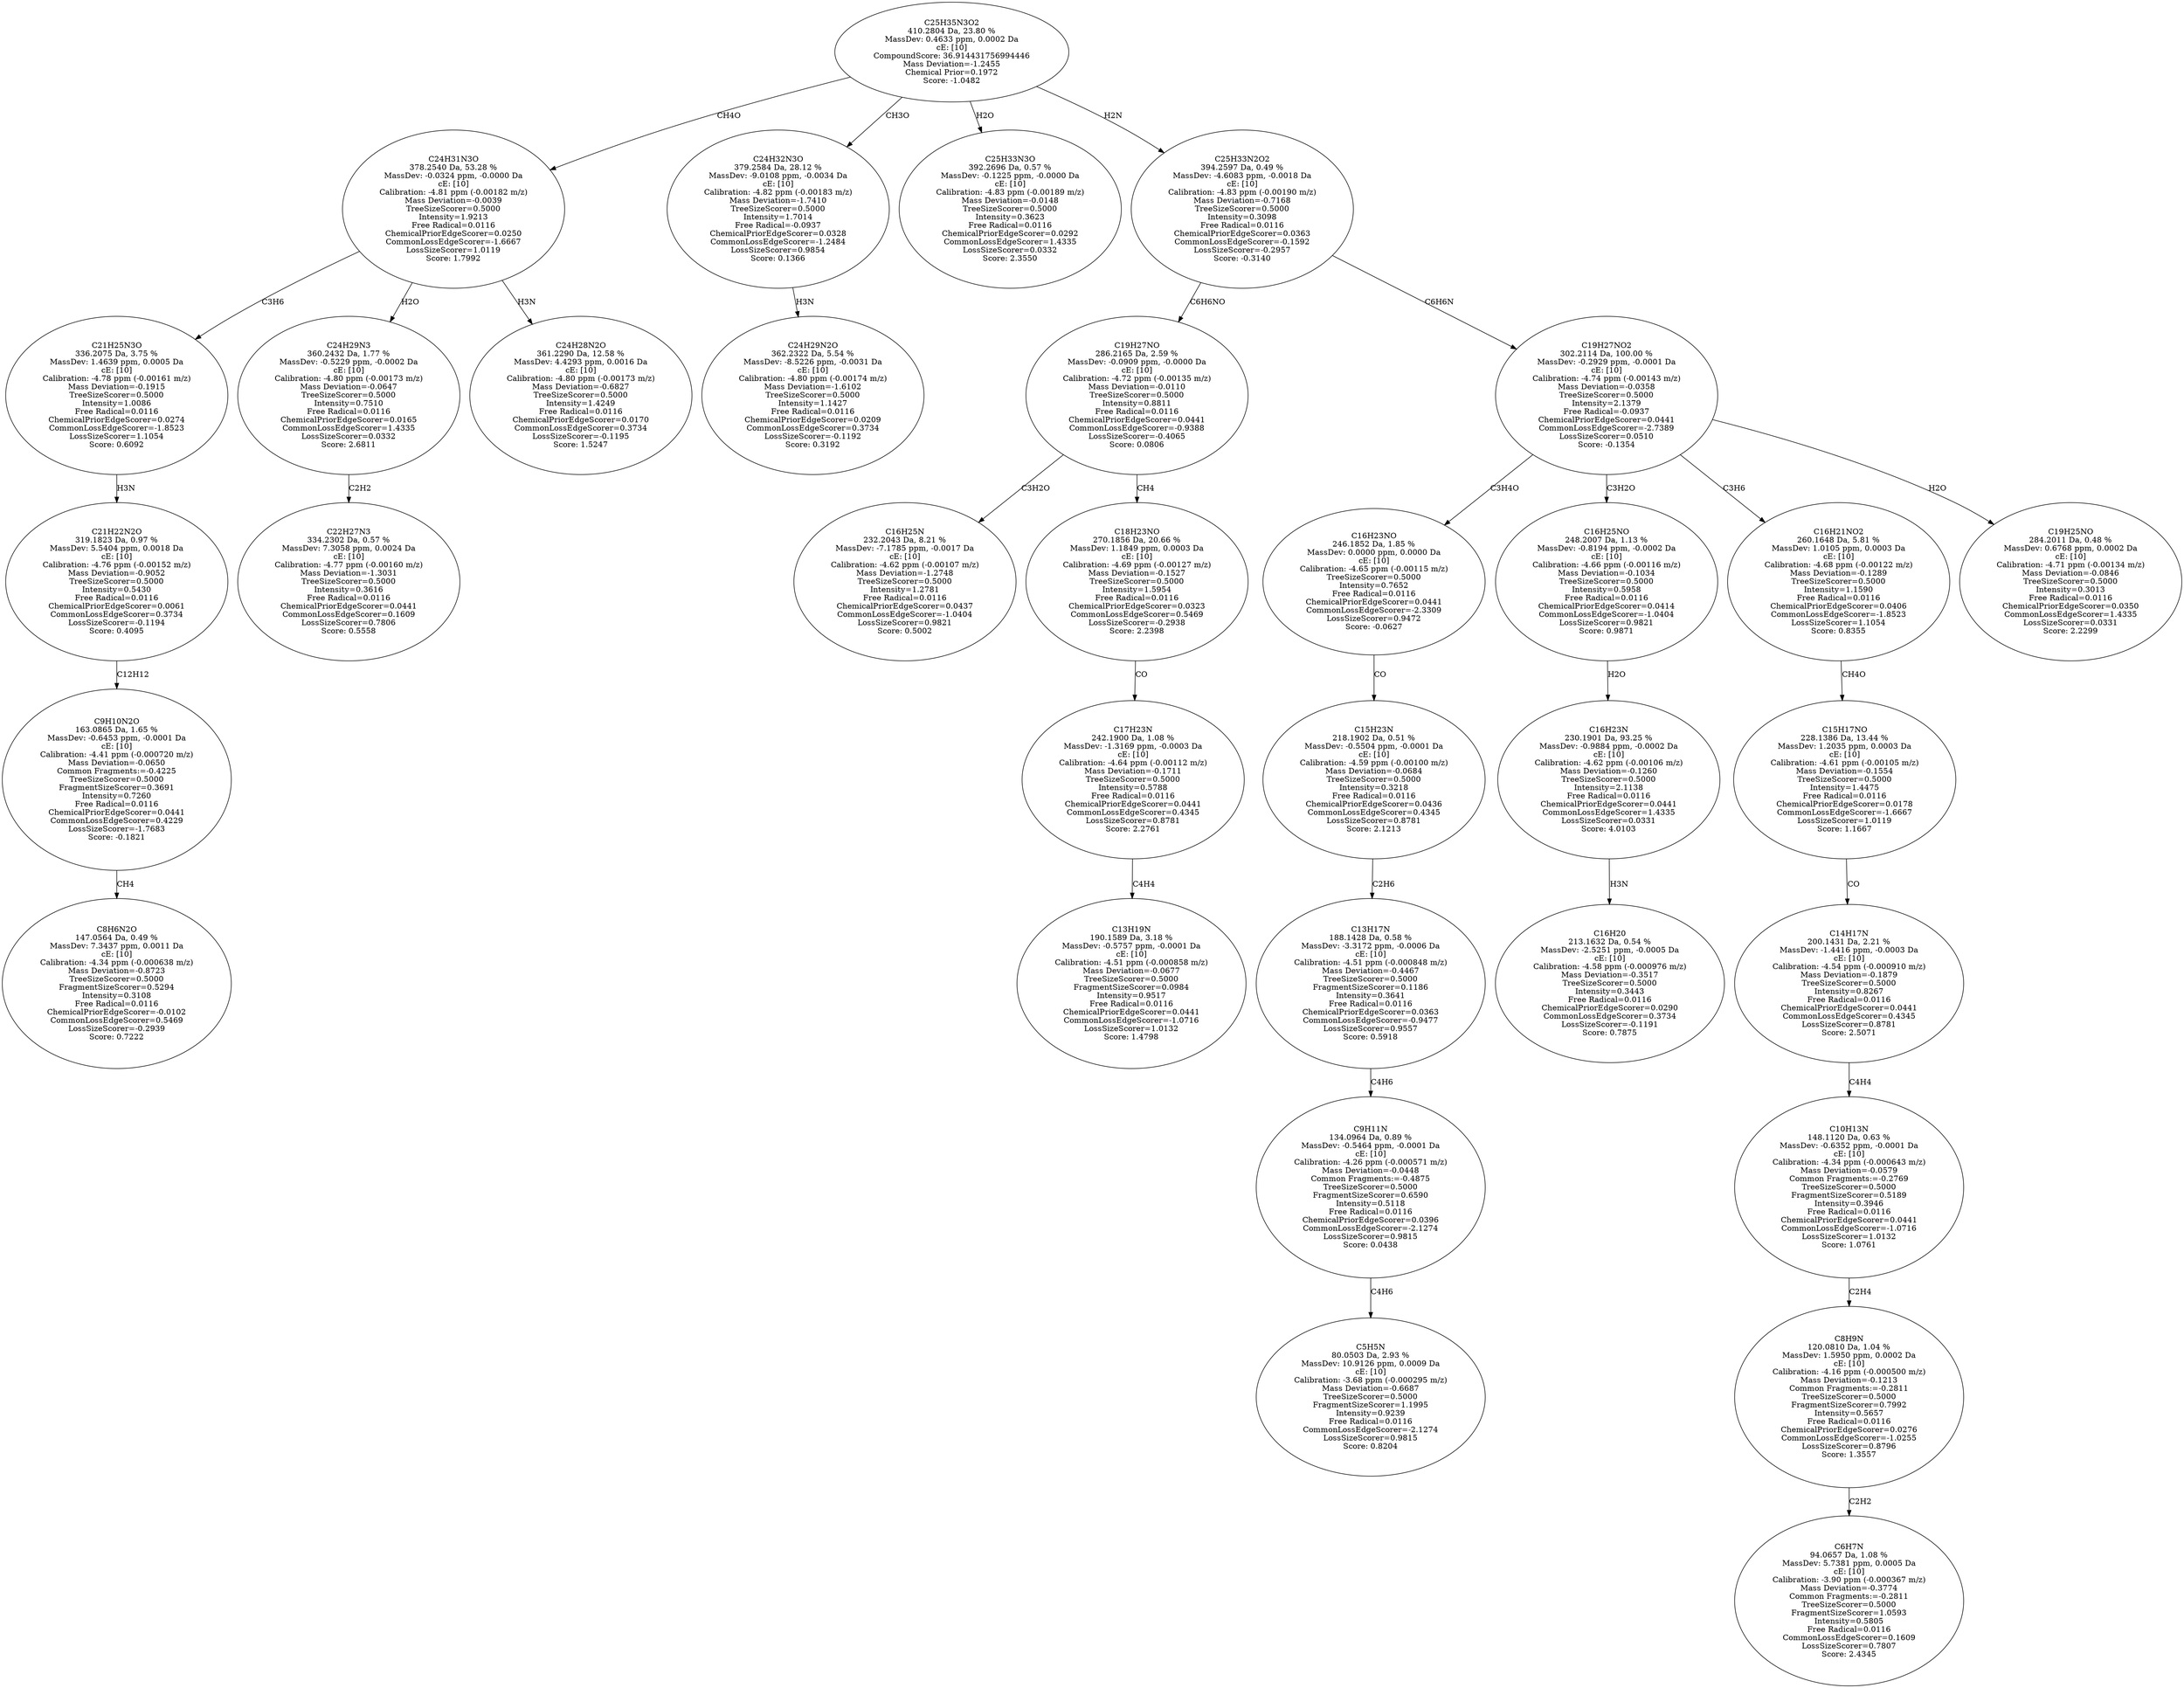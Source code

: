 strict digraph {
v1 [label="C8H6N2O\n147.0564 Da, 0.49 %\nMassDev: 7.3437 ppm, 0.0011 Da\ncE: [10]\nCalibration: -4.34 ppm (-0.000638 m/z)\nMass Deviation=-0.8723\nTreeSizeScorer=0.5000\nFragmentSizeScorer=0.5294\nIntensity=0.3108\nFree Radical=0.0116\nChemicalPriorEdgeScorer=-0.0102\nCommonLossEdgeScorer=0.5469\nLossSizeScorer=-0.2939\nScore: 0.7222"];
v2 [label="C9H10N2O\n163.0865 Da, 1.65 %\nMassDev: -0.6453 ppm, -0.0001 Da\ncE: [10]\nCalibration: -4.41 ppm (-0.000720 m/z)\nMass Deviation=-0.0650\nCommon Fragments:=-0.4225\nTreeSizeScorer=0.5000\nFragmentSizeScorer=0.3691\nIntensity=0.7260\nFree Radical=0.0116\nChemicalPriorEdgeScorer=0.0441\nCommonLossEdgeScorer=0.4229\nLossSizeScorer=-1.7683\nScore: -0.1821"];
v3 [label="C21H22N2O\n319.1823 Da, 0.97 %\nMassDev: 5.5404 ppm, 0.0018 Da\ncE: [10]\nCalibration: -4.76 ppm (-0.00152 m/z)\nMass Deviation=-0.9052\nTreeSizeScorer=0.5000\nIntensity=0.5430\nFree Radical=0.0116\nChemicalPriorEdgeScorer=0.0061\nCommonLossEdgeScorer=0.3734\nLossSizeScorer=-0.1194\nScore: 0.4095"];
v4 [label="C21H25N3O\n336.2075 Da, 3.75 %\nMassDev: 1.4639 ppm, 0.0005 Da\ncE: [10]\nCalibration: -4.78 ppm (-0.00161 m/z)\nMass Deviation=-0.1915\nTreeSizeScorer=0.5000\nIntensity=1.0086\nFree Radical=0.0116\nChemicalPriorEdgeScorer=0.0274\nCommonLossEdgeScorer=-1.8523\nLossSizeScorer=1.1054\nScore: 0.6092"];
v5 [label="C22H27N3\n334.2302 Da, 0.57 %\nMassDev: 7.3058 ppm, 0.0024 Da\ncE: [10]\nCalibration: -4.77 ppm (-0.00160 m/z)\nMass Deviation=-1.3031\nTreeSizeScorer=0.5000\nIntensity=0.3616\nFree Radical=0.0116\nChemicalPriorEdgeScorer=0.0441\nCommonLossEdgeScorer=0.1609\nLossSizeScorer=0.7806\nScore: 0.5558"];
v6 [label="C24H29N3\n360.2432 Da, 1.77 %\nMassDev: -0.5229 ppm, -0.0002 Da\ncE: [10]\nCalibration: -4.80 ppm (-0.00173 m/z)\nMass Deviation=-0.0647\nTreeSizeScorer=0.5000\nIntensity=0.7510\nFree Radical=0.0116\nChemicalPriorEdgeScorer=0.0165\nCommonLossEdgeScorer=1.4335\nLossSizeScorer=0.0332\nScore: 2.6811"];
v7 [label="C24H28N2O\n361.2290 Da, 12.58 %\nMassDev: 4.4293 ppm, 0.0016 Da\ncE: [10]\nCalibration: -4.80 ppm (-0.00173 m/z)\nMass Deviation=-0.6827\nTreeSizeScorer=0.5000\nIntensity=1.4249\nFree Radical=0.0116\nChemicalPriorEdgeScorer=0.0170\nCommonLossEdgeScorer=0.3734\nLossSizeScorer=-0.1195\nScore: 1.5247"];
v8 [label="C24H31N3O\n378.2540 Da, 53.28 %\nMassDev: -0.0324 ppm, -0.0000 Da\ncE: [10]\nCalibration: -4.81 ppm (-0.00182 m/z)\nMass Deviation=-0.0039\nTreeSizeScorer=0.5000\nIntensity=1.9213\nFree Radical=0.0116\nChemicalPriorEdgeScorer=0.0250\nCommonLossEdgeScorer=-1.6667\nLossSizeScorer=1.0119\nScore: 1.7992"];
v9 [label="C24H29N2O\n362.2322 Da, 5.54 %\nMassDev: -8.5226 ppm, -0.0031 Da\ncE: [10]\nCalibration: -4.80 ppm (-0.00174 m/z)\nMass Deviation=-1.6102\nTreeSizeScorer=0.5000\nIntensity=1.1427\nFree Radical=0.0116\nChemicalPriorEdgeScorer=0.0209\nCommonLossEdgeScorer=0.3734\nLossSizeScorer=-0.1192\nScore: 0.3192"];
v10 [label="C24H32N3O\n379.2584 Da, 28.12 %\nMassDev: -9.0108 ppm, -0.0034 Da\ncE: [10]\nCalibration: -4.82 ppm (-0.00183 m/z)\nMass Deviation=-1.7410\nTreeSizeScorer=0.5000\nIntensity=1.7014\nFree Radical=-0.0937\nChemicalPriorEdgeScorer=0.0328\nCommonLossEdgeScorer=-1.2484\nLossSizeScorer=0.9854\nScore: 0.1366"];
v11 [label="C25H33N3O\n392.2696 Da, 0.57 %\nMassDev: -0.1225 ppm, -0.0000 Da\ncE: [10]\nCalibration: -4.83 ppm (-0.00189 m/z)\nMass Deviation=-0.0148\nTreeSizeScorer=0.5000\nIntensity=0.3623\nFree Radical=0.0116\nChemicalPriorEdgeScorer=0.0292\nCommonLossEdgeScorer=1.4335\nLossSizeScorer=0.0332\nScore: 2.3550"];
v12 [label="C16H25N\n232.2043 Da, 8.21 %\nMassDev: -7.1785 ppm, -0.0017 Da\ncE: [10]\nCalibration: -4.62 ppm (-0.00107 m/z)\nMass Deviation=-1.2748\nTreeSizeScorer=0.5000\nIntensity=1.2781\nFree Radical=0.0116\nChemicalPriorEdgeScorer=0.0437\nCommonLossEdgeScorer=-1.0404\nLossSizeScorer=0.9821\nScore: 0.5002"];
v13 [label="C13H19N\n190.1589 Da, 3.18 %\nMassDev: -0.5757 ppm, -0.0001 Da\ncE: [10]\nCalibration: -4.51 ppm (-0.000858 m/z)\nMass Deviation=-0.0677\nTreeSizeScorer=0.5000\nFragmentSizeScorer=0.0984\nIntensity=0.9517\nFree Radical=0.0116\nChemicalPriorEdgeScorer=0.0441\nCommonLossEdgeScorer=-1.0716\nLossSizeScorer=1.0132\nScore: 1.4798"];
v14 [label="C17H23N\n242.1900 Da, 1.08 %\nMassDev: -1.3169 ppm, -0.0003 Da\ncE: [10]\nCalibration: -4.64 ppm (-0.00112 m/z)\nMass Deviation=-0.1711\nTreeSizeScorer=0.5000\nIntensity=0.5788\nFree Radical=0.0116\nChemicalPriorEdgeScorer=0.0441\nCommonLossEdgeScorer=0.4345\nLossSizeScorer=0.8781\nScore: 2.2761"];
v15 [label="C18H23NO\n270.1856 Da, 20.66 %\nMassDev: 1.1849 ppm, 0.0003 Da\ncE: [10]\nCalibration: -4.69 ppm (-0.00127 m/z)\nMass Deviation=-0.1527\nTreeSizeScorer=0.5000\nIntensity=1.5954\nFree Radical=0.0116\nChemicalPriorEdgeScorer=0.0323\nCommonLossEdgeScorer=0.5469\nLossSizeScorer=-0.2938\nScore: 2.2398"];
v16 [label="C19H27NO\n286.2165 Da, 2.59 %\nMassDev: -0.0909 ppm, -0.0000 Da\ncE: [10]\nCalibration: -4.72 ppm (-0.00135 m/z)\nMass Deviation=-0.0110\nTreeSizeScorer=0.5000\nIntensity=0.8811\nFree Radical=0.0116\nChemicalPriorEdgeScorer=0.0441\nCommonLossEdgeScorer=-0.9388\nLossSizeScorer=-0.4065\nScore: 0.0806"];
v17 [label="C5H5N\n80.0503 Da, 2.93 %\nMassDev: 10.9126 ppm, 0.0009 Da\ncE: [10]\nCalibration: -3.68 ppm (-0.000295 m/z)\nMass Deviation=-0.6687\nTreeSizeScorer=0.5000\nFragmentSizeScorer=1.1995\nIntensity=0.9239\nFree Radical=0.0116\nCommonLossEdgeScorer=-2.1274\nLossSizeScorer=0.9815\nScore: 0.8204"];
v18 [label="C9H11N\n134.0964 Da, 0.89 %\nMassDev: -0.5464 ppm, -0.0001 Da\ncE: [10]\nCalibration: -4.26 ppm (-0.000571 m/z)\nMass Deviation=-0.0448\nCommon Fragments:=-0.4875\nTreeSizeScorer=0.5000\nFragmentSizeScorer=0.6590\nIntensity=0.5118\nFree Radical=0.0116\nChemicalPriorEdgeScorer=0.0396\nCommonLossEdgeScorer=-2.1274\nLossSizeScorer=0.9815\nScore: 0.0438"];
v19 [label="C13H17N\n188.1428 Da, 0.58 %\nMassDev: -3.3172 ppm, -0.0006 Da\ncE: [10]\nCalibration: -4.51 ppm (-0.000848 m/z)\nMass Deviation=-0.4467\nTreeSizeScorer=0.5000\nFragmentSizeScorer=0.1186\nIntensity=0.3641\nFree Radical=0.0116\nChemicalPriorEdgeScorer=0.0363\nCommonLossEdgeScorer=-0.9477\nLossSizeScorer=0.9557\nScore: 0.5918"];
v20 [label="C15H23N\n218.1902 Da, 0.51 %\nMassDev: -0.5504 ppm, -0.0001 Da\ncE: [10]\nCalibration: -4.59 ppm (-0.00100 m/z)\nMass Deviation=-0.0684\nTreeSizeScorer=0.5000\nIntensity=0.3218\nFree Radical=0.0116\nChemicalPriorEdgeScorer=0.0436\nCommonLossEdgeScorer=0.4345\nLossSizeScorer=0.8781\nScore: 2.1213"];
v21 [label="C16H23NO\n246.1852 Da, 1.85 %\nMassDev: 0.0000 ppm, 0.0000 Da\ncE: [10]\nCalibration: -4.65 ppm (-0.00115 m/z)\nTreeSizeScorer=0.5000\nIntensity=0.7652\nFree Radical=0.0116\nChemicalPriorEdgeScorer=0.0441\nCommonLossEdgeScorer=-2.3309\nLossSizeScorer=0.9472\nScore: -0.0627"];
v22 [label="C16H20\n213.1632 Da, 0.54 %\nMassDev: -2.5251 ppm, -0.0005 Da\ncE: [10]\nCalibration: -4.58 ppm (-0.000976 m/z)\nMass Deviation=-0.3517\nTreeSizeScorer=0.5000\nIntensity=0.3443\nFree Radical=0.0116\nChemicalPriorEdgeScorer=0.0290\nCommonLossEdgeScorer=0.3734\nLossSizeScorer=-0.1191\nScore: 0.7875"];
v23 [label="C16H23N\n230.1901 Da, 93.25 %\nMassDev: -0.9884 ppm, -0.0002 Da\ncE: [10]\nCalibration: -4.62 ppm (-0.00106 m/z)\nMass Deviation=-0.1260\nTreeSizeScorer=0.5000\nIntensity=2.1138\nFree Radical=0.0116\nChemicalPriorEdgeScorer=0.0441\nCommonLossEdgeScorer=1.4335\nLossSizeScorer=0.0331\nScore: 4.0103"];
v24 [label="C16H25NO\n248.2007 Da, 1.13 %\nMassDev: -0.8194 ppm, -0.0002 Da\ncE: [10]\nCalibration: -4.66 ppm (-0.00116 m/z)\nMass Deviation=-0.1034\nTreeSizeScorer=0.5000\nIntensity=0.5958\nFree Radical=0.0116\nChemicalPriorEdgeScorer=0.0414\nCommonLossEdgeScorer=-1.0404\nLossSizeScorer=0.9821\nScore: 0.9871"];
v25 [label="C6H7N\n94.0657 Da, 1.08 %\nMassDev: 5.7381 ppm, 0.0005 Da\ncE: [10]\nCalibration: -3.90 ppm (-0.000367 m/z)\nMass Deviation=-0.3774\nCommon Fragments:=-0.2811\nTreeSizeScorer=0.5000\nFragmentSizeScorer=1.0593\nIntensity=0.5805\nFree Radical=0.0116\nCommonLossEdgeScorer=0.1609\nLossSizeScorer=0.7807\nScore: 2.4345"];
v26 [label="C8H9N\n120.0810 Da, 1.04 %\nMassDev: 1.5950 ppm, 0.0002 Da\ncE: [10]\nCalibration: -4.16 ppm (-0.000500 m/z)\nMass Deviation=-0.1213\nCommon Fragments:=-0.2811\nTreeSizeScorer=0.5000\nFragmentSizeScorer=0.7992\nIntensity=0.5657\nFree Radical=0.0116\nChemicalPriorEdgeScorer=0.0276\nCommonLossEdgeScorer=-1.0255\nLossSizeScorer=0.8796\nScore: 1.3557"];
v27 [label="C10H13N\n148.1120 Da, 0.63 %\nMassDev: -0.6352 ppm, -0.0001 Da\ncE: [10]\nCalibration: -4.34 ppm (-0.000643 m/z)\nMass Deviation=-0.0579\nCommon Fragments:=-0.2769\nTreeSizeScorer=0.5000\nFragmentSizeScorer=0.5189\nIntensity=0.3946\nFree Radical=0.0116\nChemicalPriorEdgeScorer=0.0441\nCommonLossEdgeScorer=-1.0716\nLossSizeScorer=1.0132\nScore: 1.0761"];
v28 [label="C14H17N\n200.1431 Da, 2.21 %\nMassDev: -1.4416 ppm, -0.0003 Da\ncE: [10]\nCalibration: -4.54 ppm (-0.000910 m/z)\nMass Deviation=-0.1879\nTreeSizeScorer=0.5000\nIntensity=0.8267\nFree Radical=0.0116\nChemicalPriorEdgeScorer=0.0441\nCommonLossEdgeScorer=0.4345\nLossSizeScorer=0.8781\nScore: 2.5071"];
v29 [label="C15H17NO\n228.1386 Da, 13.44 %\nMassDev: 1.2035 ppm, 0.0003 Da\ncE: [10]\nCalibration: -4.61 ppm (-0.00105 m/z)\nMass Deviation=-0.1554\nTreeSizeScorer=0.5000\nIntensity=1.4475\nFree Radical=0.0116\nChemicalPriorEdgeScorer=0.0178\nCommonLossEdgeScorer=-1.6667\nLossSizeScorer=1.0119\nScore: 1.1667"];
v30 [label="C16H21NO2\n260.1648 Da, 5.81 %\nMassDev: 1.0105 ppm, 0.0003 Da\ncE: [10]\nCalibration: -4.68 ppm (-0.00122 m/z)\nMass Deviation=-0.1289\nTreeSizeScorer=0.5000\nIntensity=1.1590\nFree Radical=0.0116\nChemicalPriorEdgeScorer=0.0406\nCommonLossEdgeScorer=-1.8523\nLossSizeScorer=1.1054\nScore: 0.8355"];
v31 [label="C19H25NO\n284.2011 Da, 0.48 %\nMassDev: 0.6768 ppm, 0.0002 Da\ncE: [10]\nCalibration: -4.71 ppm (-0.00134 m/z)\nMass Deviation=-0.0846\nTreeSizeScorer=0.5000\nIntensity=0.3013\nFree Radical=0.0116\nChemicalPriorEdgeScorer=0.0350\nCommonLossEdgeScorer=1.4335\nLossSizeScorer=0.0331\nScore: 2.2299"];
v32 [label="C19H27NO2\n302.2114 Da, 100.00 %\nMassDev: -0.2929 ppm, -0.0001 Da\ncE: [10]\nCalibration: -4.74 ppm (-0.00143 m/z)\nMass Deviation=-0.0358\nTreeSizeScorer=0.5000\nIntensity=2.1379\nFree Radical=-0.0937\nChemicalPriorEdgeScorer=0.0441\nCommonLossEdgeScorer=-2.7389\nLossSizeScorer=0.0510\nScore: -0.1354"];
v33 [label="C25H33N2O2\n394.2597 Da, 0.49 %\nMassDev: -4.6083 ppm, -0.0018 Da\ncE: [10]\nCalibration: -4.83 ppm (-0.00190 m/z)\nMass Deviation=-0.7168\nTreeSizeScorer=0.5000\nIntensity=0.3098\nFree Radical=0.0116\nChemicalPriorEdgeScorer=0.0363\nCommonLossEdgeScorer=-0.1592\nLossSizeScorer=-0.2957\nScore: -0.3140"];
v34 [label="C25H35N3O2\n410.2804 Da, 23.80 %\nMassDev: 0.4633 ppm, 0.0002 Da\ncE: [10]\nCompoundScore: 36.914431756994446\nMass Deviation=-1.2455\nChemical Prior=0.1972\nScore: -1.0482"];
v2 -> v1 [label="CH4"];
v3 -> v2 [label="C12H12"];
v4 -> v3 [label="H3N"];
v8 -> v4 [label="C3H6"];
v6 -> v5 [label="C2H2"];
v8 -> v6 [label="H2O"];
v8 -> v7 [label="H3N"];
v34 -> v8 [label="CH4O"];
v10 -> v9 [label="H3N"];
v34 -> v10 [label="CH3O"];
v34 -> v11 [label="H2O"];
v16 -> v12 [label="C3H2O"];
v14 -> v13 [label="C4H4"];
v15 -> v14 [label="CO"];
v16 -> v15 [label="CH4"];
v33 -> v16 [label="C6H6NO"];
v18 -> v17 [label="C4H6"];
v19 -> v18 [label="C4H6"];
v20 -> v19 [label="C2H6"];
v21 -> v20 [label="CO"];
v32 -> v21 [label="C3H4O"];
v23 -> v22 [label="H3N"];
v24 -> v23 [label="H2O"];
v32 -> v24 [label="C3H2O"];
v26 -> v25 [label="C2H2"];
v27 -> v26 [label="C2H4"];
v28 -> v27 [label="C4H4"];
v29 -> v28 [label="CO"];
v30 -> v29 [label="CH4O"];
v32 -> v30 [label="C3H6"];
v32 -> v31 [label="H2O"];
v33 -> v32 [label="C6H6N"];
v34 -> v33 [label="H2N"];
}